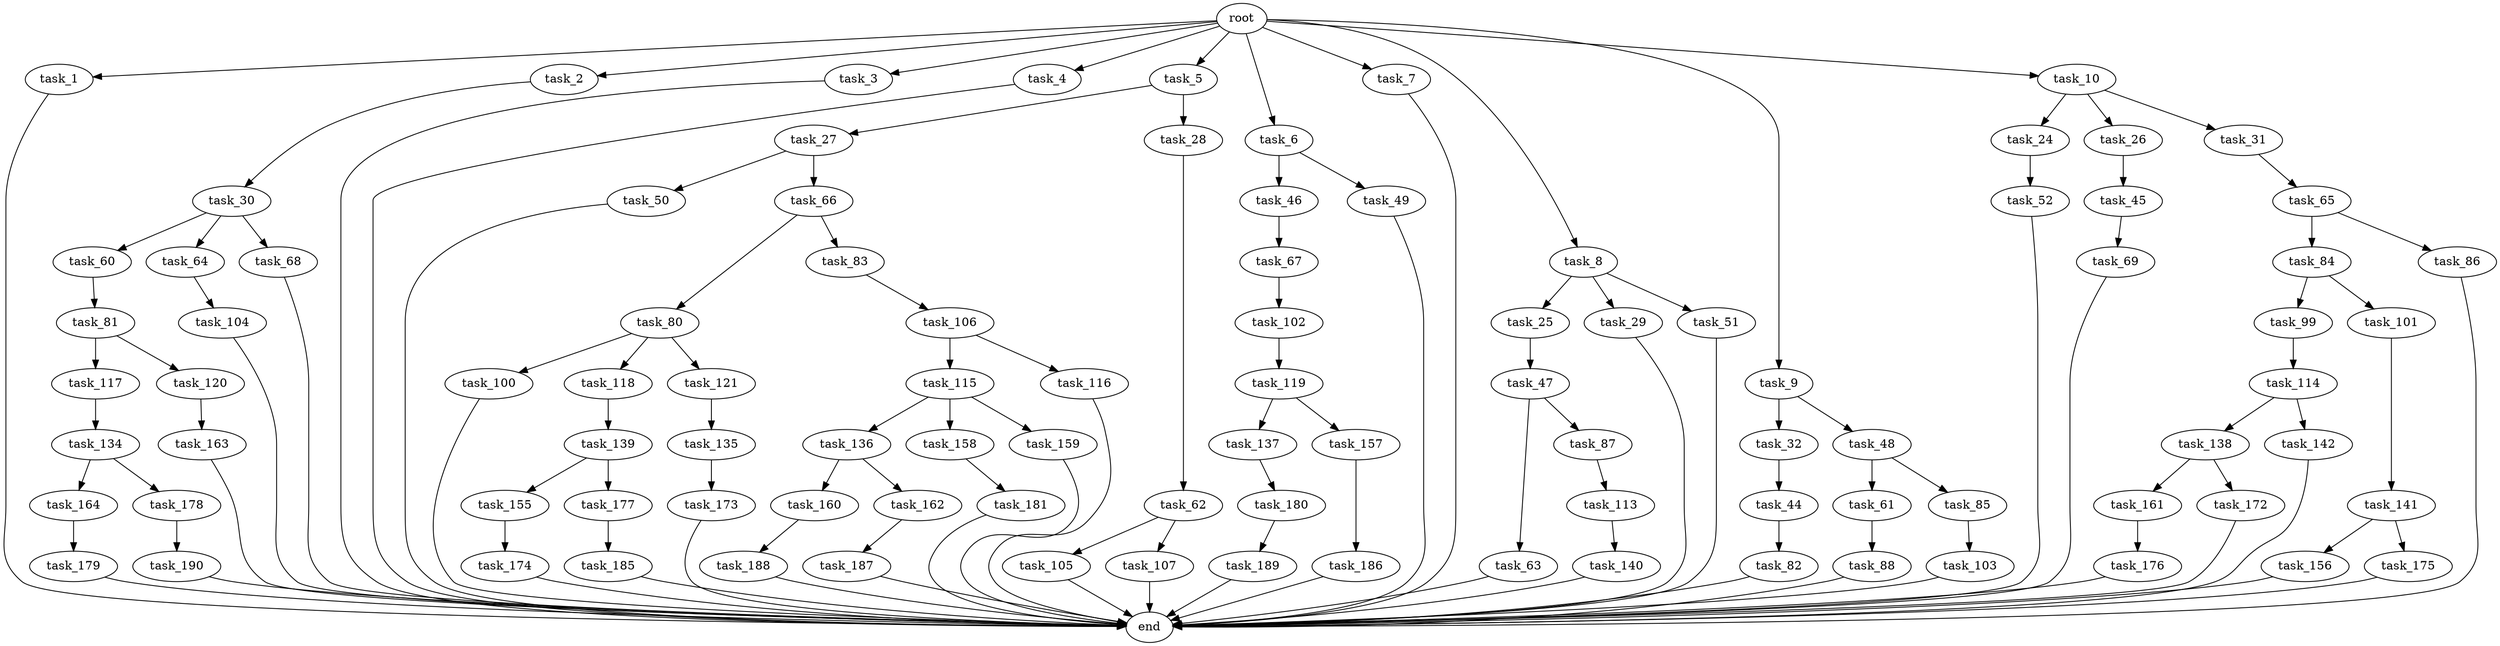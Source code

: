 digraph G {
  root [size="0.000000"];
  task_1 [size="2.048000"];
  task_2 [size="2.048000"];
  task_3 [size="2.048000"];
  task_4 [size="2.048000"];
  task_5 [size="2.048000"];
  task_6 [size="2.048000"];
  task_7 [size="2.048000"];
  task_8 [size="2.048000"];
  task_9 [size="2.048000"];
  task_10 [size="2.048000"];
  task_24 [size="1717986918.400000"];
  task_25 [size="1391569403.904000"];
  task_26 [size="1717986918.400000"];
  task_27 [size="618475290.624000"];
  task_28 [size="618475290.624000"];
  task_29 [size="1391569403.904000"];
  task_30 [size="274877906.944000"];
  task_31 [size="1717986918.400000"];
  task_32 [size="841813590.016000"];
  task_44 [size="274877906.944000"];
  task_45 [size="429496729.600000"];
  task_46 [size="1099511627.776000"];
  task_47 [size="1717986918.400000"];
  task_48 [size="841813590.016000"];
  task_49 [size="1099511627.776000"];
  task_50 [size="154618822.656000"];
  task_51 [size="1391569403.904000"];
  task_52 [size="1717986918.400000"];
  task_60 [size="1099511627.776000"];
  task_61 [size="1717986918.400000"];
  task_62 [size="1099511627.776000"];
  task_63 [size="618475290.624000"];
  task_64 [size="1099511627.776000"];
  task_65 [size="618475290.624000"];
  task_66 [size="154618822.656000"];
  task_67 [size="1099511627.776000"];
  task_68 [size="1099511627.776000"];
  task_69 [size="154618822.656000"];
  task_80 [size="274877906.944000"];
  task_81 [size="68719476.736000"];
  task_82 [size="841813590.016000"];
  task_83 [size="274877906.944000"];
  task_84 [size="1717986918.400000"];
  task_85 [size="1717986918.400000"];
  task_86 [size="1717986918.400000"];
  task_87 [size="618475290.624000"];
  task_88 [size="1391569403.904000"];
  task_99 [size="274877906.944000"];
  task_100 [size="618475290.624000"];
  task_101 [size="274877906.944000"];
  task_102 [size="618475290.624000"];
  task_103 [size="1391569403.904000"];
  task_104 [size="274877906.944000"];
  task_105 [size="1717986918.400000"];
  task_106 [size="841813590.016000"];
  task_107 [size="1717986918.400000"];
  task_113 [size="1717986918.400000"];
  task_114 [size="1391569403.904000"];
  task_115 [size="1099511627.776000"];
  task_116 [size="1099511627.776000"];
  task_117 [size="1099511627.776000"];
  task_118 [size="618475290.624000"];
  task_119 [size="1717986918.400000"];
  task_120 [size="1099511627.776000"];
  task_121 [size="618475290.624000"];
  task_134 [size="841813590.016000"];
  task_135 [size="154618822.656000"];
  task_136 [size="154618822.656000"];
  task_137 [size="841813590.016000"];
  task_138 [size="68719476.736000"];
  task_139 [size="1717986918.400000"];
  task_140 [size="154618822.656000"];
  task_141 [size="841813590.016000"];
  task_142 [size="68719476.736000"];
  task_155 [size="1099511627.776000"];
  task_156 [size="1391569403.904000"];
  task_157 [size="841813590.016000"];
  task_158 [size="154618822.656000"];
  task_159 [size="154618822.656000"];
  task_160 [size="429496729.600000"];
  task_161 [size="841813590.016000"];
  task_162 [size="429496729.600000"];
  task_163 [size="618475290.624000"];
  task_164 [size="1391569403.904000"];
  task_172 [size="841813590.016000"];
  task_173 [size="1717986918.400000"];
  task_174 [size="154618822.656000"];
  task_175 [size="1391569403.904000"];
  task_176 [size="841813590.016000"];
  task_177 [size="1099511627.776000"];
  task_178 [size="1391569403.904000"];
  task_179 [size="68719476.736000"];
  task_180 [size="1099511627.776000"];
  task_181 [size="618475290.624000"];
  task_185 [size="429496729.600000"];
  task_186 [size="68719476.736000"];
  task_187 [size="68719476.736000"];
  task_188 [size="154618822.656000"];
  task_189 [size="68719476.736000"];
  task_190 [size="1391569403.904000"];
  end [size="0.000000"];

  root -> task_1 [size="1.000000"];
  root -> task_2 [size="1.000000"];
  root -> task_3 [size="1.000000"];
  root -> task_4 [size="1.000000"];
  root -> task_5 [size="1.000000"];
  root -> task_6 [size="1.000000"];
  root -> task_7 [size="1.000000"];
  root -> task_8 [size="1.000000"];
  root -> task_9 [size="1.000000"];
  root -> task_10 [size="1.000000"];
  task_1 -> end [size="1.000000"];
  task_2 -> task_30 [size="134217728.000000"];
  task_3 -> end [size="1.000000"];
  task_4 -> end [size="1.000000"];
  task_5 -> task_27 [size="301989888.000000"];
  task_5 -> task_28 [size="301989888.000000"];
  task_6 -> task_46 [size="536870912.000000"];
  task_6 -> task_49 [size="536870912.000000"];
  task_7 -> end [size="1.000000"];
  task_8 -> task_25 [size="679477248.000000"];
  task_8 -> task_29 [size="679477248.000000"];
  task_8 -> task_51 [size="679477248.000000"];
  task_9 -> task_32 [size="411041792.000000"];
  task_9 -> task_48 [size="411041792.000000"];
  task_10 -> task_24 [size="838860800.000000"];
  task_10 -> task_26 [size="838860800.000000"];
  task_10 -> task_31 [size="838860800.000000"];
  task_24 -> task_52 [size="838860800.000000"];
  task_25 -> task_47 [size="838860800.000000"];
  task_26 -> task_45 [size="209715200.000000"];
  task_27 -> task_50 [size="75497472.000000"];
  task_27 -> task_66 [size="75497472.000000"];
  task_28 -> task_62 [size="536870912.000000"];
  task_29 -> end [size="1.000000"];
  task_30 -> task_60 [size="536870912.000000"];
  task_30 -> task_64 [size="536870912.000000"];
  task_30 -> task_68 [size="536870912.000000"];
  task_31 -> task_65 [size="301989888.000000"];
  task_32 -> task_44 [size="134217728.000000"];
  task_44 -> task_82 [size="411041792.000000"];
  task_45 -> task_69 [size="75497472.000000"];
  task_46 -> task_67 [size="536870912.000000"];
  task_47 -> task_63 [size="301989888.000000"];
  task_47 -> task_87 [size="301989888.000000"];
  task_48 -> task_61 [size="838860800.000000"];
  task_48 -> task_85 [size="838860800.000000"];
  task_49 -> end [size="1.000000"];
  task_50 -> end [size="1.000000"];
  task_51 -> end [size="1.000000"];
  task_52 -> end [size="1.000000"];
  task_60 -> task_81 [size="33554432.000000"];
  task_61 -> task_88 [size="679477248.000000"];
  task_62 -> task_105 [size="838860800.000000"];
  task_62 -> task_107 [size="838860800.000000"];
  task_63 -> end [size="1.000000"];
  task_64 -> task_104 [size="134217728.000000"];
  task_65 -> task_84 [size="838860800.000000"];
  task_65 -> task_86 [size="838860800.000000"];
  task_66 -> task_80 [size="134217728.000000"];
  task_66 -> task_83 [size="134217728.000000"];
  task_67 -> task_102 [size="301989888.000000"];
  task_68 -> end [size="1.000000"];
  task_69 -> end [size="1.000000"];
  task_80 -> task_100 [size="301989888.000000"];
  task_80 -> task_118 [size="301989888.000000"];
  task_80 -> task_121 [size="301989888.000000"];
  task_81 -> task_117 [size="536870912.000000"];
  task_81 -> task_120 [size="536870912.000000"];
  task_82 -> end [size="1.000000"];
  task_83 -> task_106 [size="411041792.000000"];
  task_84 -> task_99 [size="134217728.000000"];
  task_84 -> task_101 [size="134217728.000000"];
  task_85 -> task_103 [size="679477248.000000"];
  task_86 -> end [size="1.000000"];
  task_87 -> task_113 [size="838860800.000000"];
  task_88 -> end [size="1.000000"];
  task_99 -> task_114 [size="679477248.000000"];
  task_100 -> end [size="1.000000"];
  task_101 -> task_141 [size="411041792.000000"];
  task_102 -> task_119 [size="838860800.000000"];
  task_103 -> end [size="1.000000"];
  task_104 -> end [size="1.000000"];
  task_105 -> end [size="1.000000"];
  task_106 -> task_115 [size="536870912.000000"];
  task_106 -> task_116 [size="536870912.000000"];
  task_107 -> end [size="1.000000"];
  task_113 -> task_140 [size="75497472.000000"];
  task_114 -> task_138 [size="33554432.000000"];
  task_114 -> task_142 [size="33554432.000000"];
  task_115 -> task_136 [size="75497472.000000"];
  task_115 -> task_158 [size="75497472.000000"];
  task_115 -> task_159 [size="75497472.000000"];
  task_116 -> end [size="1.000000"];
  task_117 -> task_134 [size="411041792.000000"];
  task_118 -> task_139 [size="838860800.000000"];
  task_119 -> task_137 [size="411041792.000000"];
  task_119 -> task_157 [size="411041792.000000"];
  task_120 -> task_163 [size="301989888.000000"];
  task_121 -> task_135 [size="75497472.000000"];
  task_134 -> task_164 [size="679477248.000000"];
  task_134 -> task_178 [size="679477248.000000"];
  task_135 -> task_173 [size="838860800.000000"];
  task_136 -> task_160 [size="209715200.000000"];
  task_136 -> task_162 [size="209715200.000000"];
  task_137 -> task_180 [size="536870912.000000"];
  task_138 -> task_161 [size="411041792.000000"];
  task_138 -> task_172 [size="411041792.000000"];
  task_139 -> task_155 [size="536870912.000000"];
  task_139 -> task_177 [size="536870912.000000"];
  task_140 -> end [size="1.000000"];
  task_141 -> task_156 [size="679477248.000000"];
  task_141 -> task_175 [size="679477248.000000"];
  task_142 -> end [size="1.000000"];
  task_155 -> task_174 [size="75497472.000000"];
  task_156 -> end [size="1.000000"];
  task_157 -> task_186 [size="33554432.000000"];
  task_158 -> task_181 [size="301989888.000000"];
  task_159 -> end [size="1.000000"];
  task_160 -> task_188 [size="75497472.000000"];
  task_161 -> task_176 [size="411041792.000000"];
  task_162 -> task_187 [size="33554432.000000"];
  task_163 -> end [size="1.000000"];
  task_164 -> task_179 [size="33554432.000000"];
  task_172 -> end [size="1.000000"];
  task_173 -> end [size="1.000000"];
  task_174 -> end [size="1.000000"];
  task_175 -> end [size="1.000000"];
  task_176 -> end [size="1.000000"];
  task_177 -> task_185 [size="209715200.000000"];
  task_178 -> task_190 [size="679477248.000000"];
  task_179 -> end [size="1.000000"];
  task_180 -> task_189 [size="33554432.000000"];
  task_181 -> end [size="1.000000"];
  task_185 -> end [size="1.000000"];
  task_186 -> end [size="1.000000"];
  task_187 -> end [size="1.000000"];
  task_188 -> end [size="1.000000"];
  task_189 -> end [size="1.000000"];
  task_190 -> end [size="1.000000"];
}
